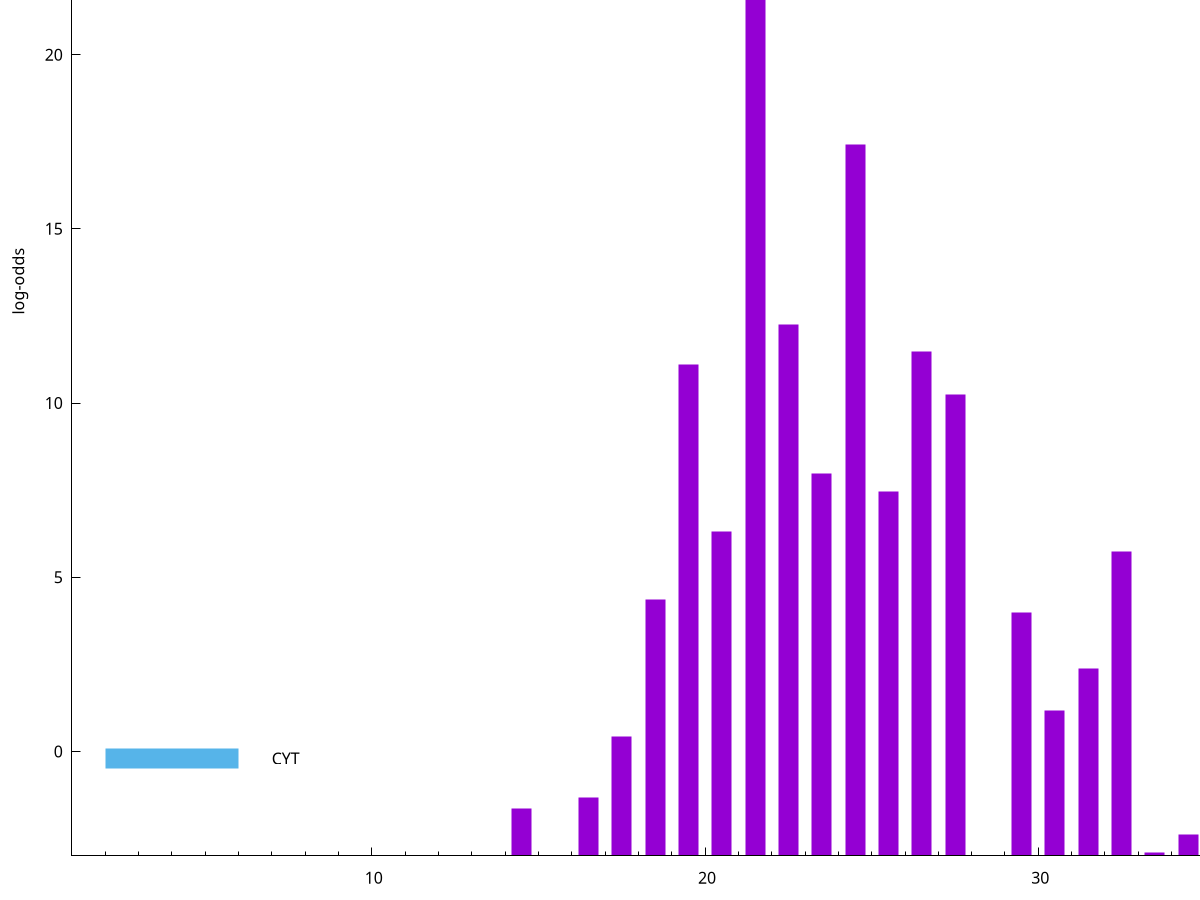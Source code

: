 set title "LipoP predictions for SRR4017929.gff"
set size 2., 1.4
set xrange [1:70] 
set mxtics 10
set yrange [-3:30]
set y2range [0:33]
set ylabel "log-odds"
set term postscript eps color solid "Helvetica" 30
set output "SRR4017929.gff56.eps"
set arrow from 2,24.0955 to 6,24.0955 nohead lt 1 lw 20
set label "SpI" at 7,24.0955
set arrow from 2,-0.200913 to 6,-0.200913 nohead lt 3 lw 20
set label "CYT" at 7,-0.200913
set arrow from 2,24.0955 to 6,24.0955 nohead lt 1 lw 20
set label "SpI" at 7,24.0955
# NOTE: The scores below are the log-odds scores with the threshold
# NOTE: subtracted (a hack to make gnuplot make the histogram all
# NOTE: look nice).
plot "-" axes x1y2 title "" with impulses lt 1 lw 20
21.500000 27.080300
24.500000 20.428900
22.500000 15.246900
26.500000 14.483300
19.500000 14.108300
27.500000 13.246300
23.500000 10.979480
25.500000 10.455640
20.500000 9.310730
32.500000 8.734960
18.500000 7.373480
29.500000 6.980160
31.500000 5.368180
30.500000 4.164400
17.500000 3.438832
16.500000 1.686420
14.500000 1.367820
34.500000 0.616530
33.500000 0.093250
e
exit
